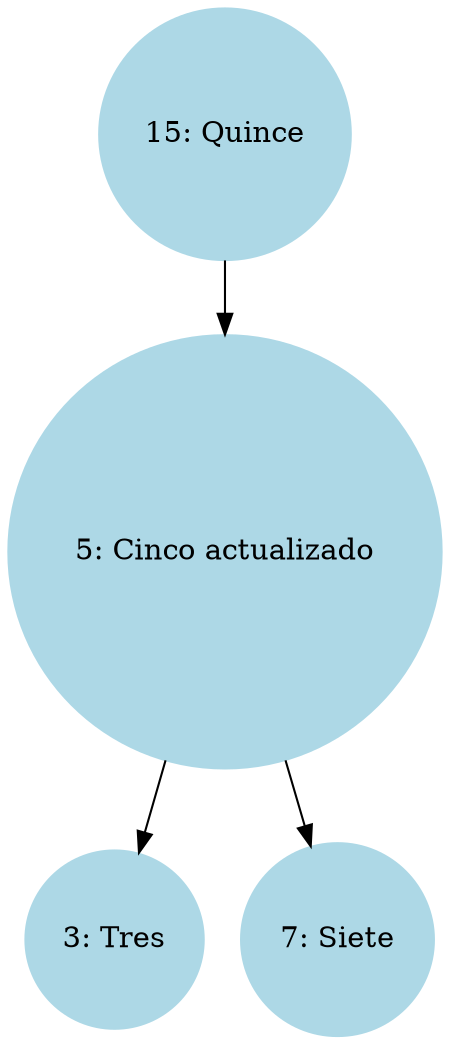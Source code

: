 digraph ArbolBinario {
  node [shape=circle, style=filled, color=lightblue];
  "15" [label="15: Quince"];
  "15" -> "5";
  "5" [label="5: Cinco actualizado"];
  "5" -> "3";
  "3" [label="3: Tres"];
  "5" -> "7";
  "7" [label="7: Siete"];
}
